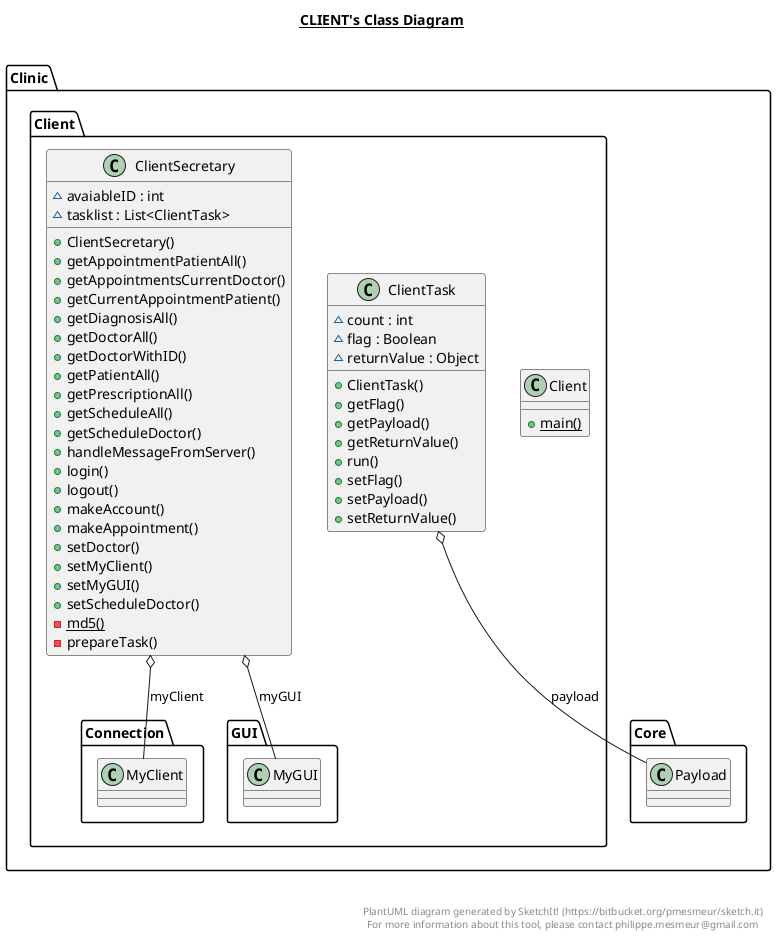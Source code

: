 @startuml

title __CLIENT's Class Diagram__\n

  namespace Clinic.Client {
    class Clinic.Client.Client {
        {static} + main()
    }
  }
  

  namespace Clinic.Client {
    class Clinic.Client.ClientSecretary {
        ~ avaiableID : int
        ~ tasklist : List<ClientTask>
        + ClientSecretary()
        + getAppointmentPatientAll()
        + getAppointmentsCurrentDoctor()
        + getCurrentAppointmentPatient()
        + getDiagnosisAll()
        + getDoctorAll()
        + getDoctorWithID()
        + getPatientAll()
        + getPrescriptionAll()
        + getScheduleAll()
        + getScheduleDoctor()
        + handleMessageFromServer()
        + login()
        + logout()
        + makeAccount()
        + makeAppointment()
        + setDoctor()
        + setMyClient()
        + setMyGUI()
        + setScheduleDoctor()
        {static} - md5()
        - prepareTask()
    }
  }
  

  namespace Clinic.Client {
    class Clinic.Client.ClientTask {
        ~ count : int
        ~ flag : Boolean
        ~ returnValue : Object
        + ClientTask()
        + getFlag()
        + getPayload()
        + getReturnValue()
        + run()
        + setFlag()
        + setPayload()
        + setReturnValue()
    }
  }
  

  Clinic.Client.ClientSecretary o-- Clinic.Client.Connection.MyClient : myClient
  Clinic.Client.ClientSecretary o-- Clinic.Client.GUI.MyGUI : myGUI
  Clinic.Client.ClientTask o-- Clinic.Core.Payload : payload


right footer


PlantUML diagram generated by SketchIt! (https://bitbucket.org/pmesmeur/sketch.it)
For more information about this tool, please contact philippe.mesmeur@gmail.com
endfooter

@enduml
